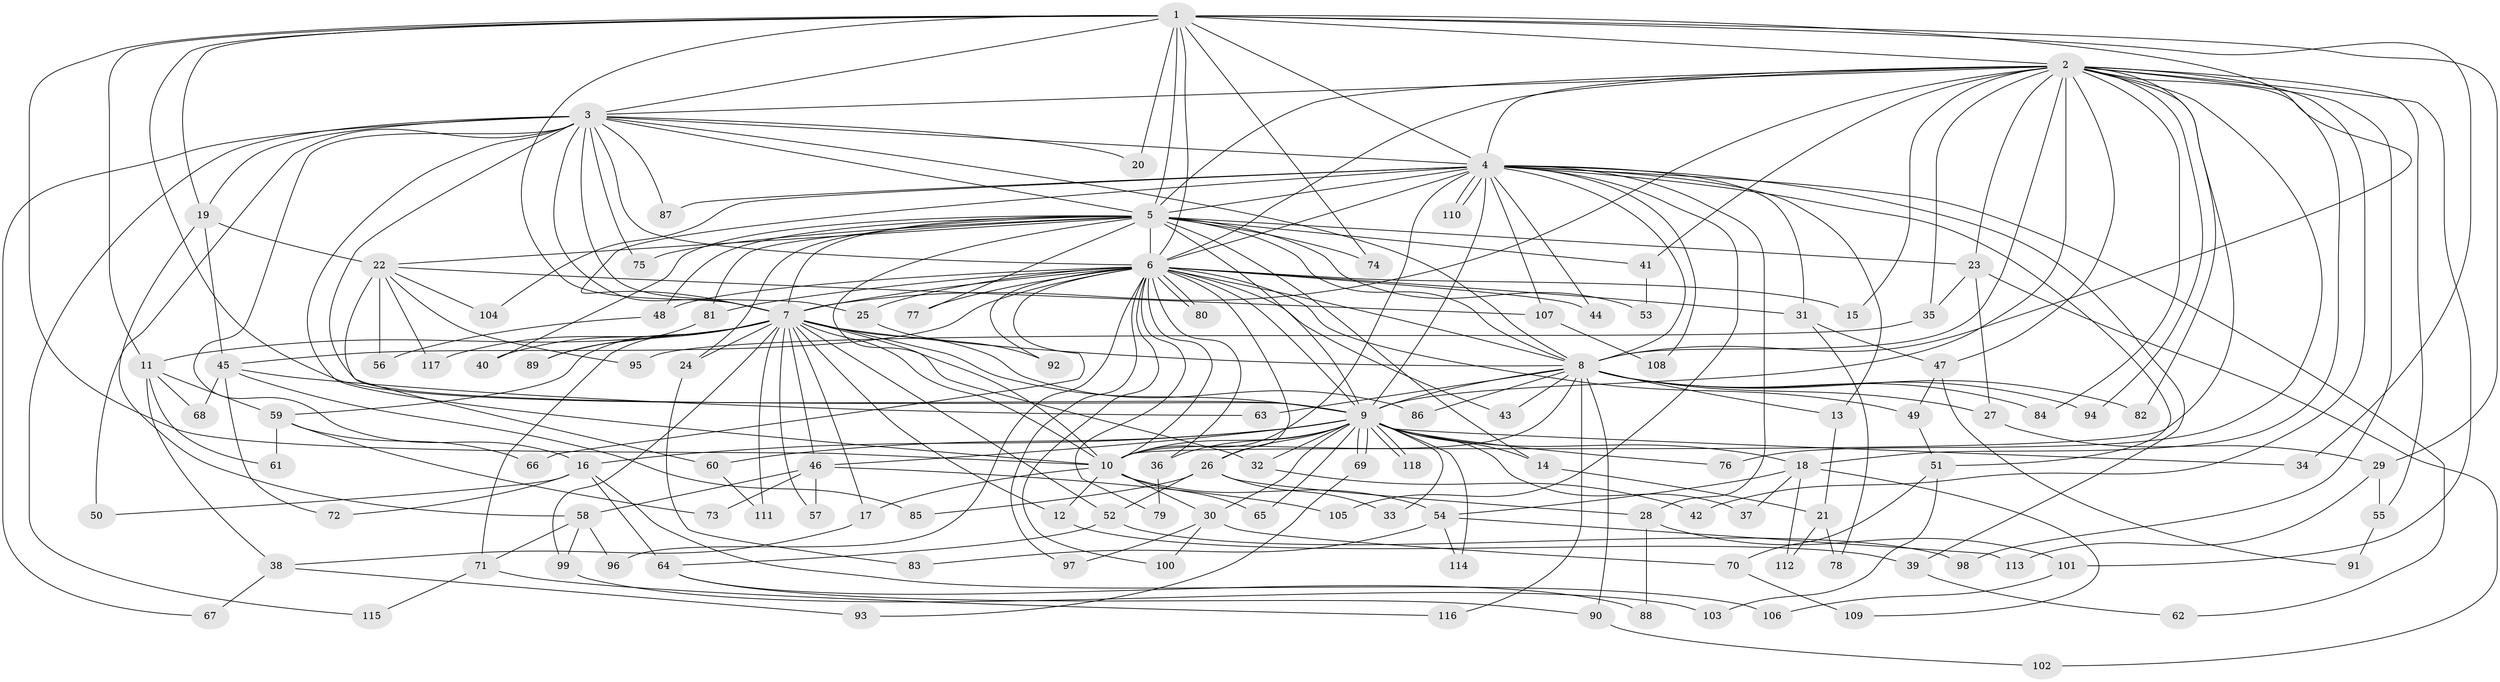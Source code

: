 // coarse degree distribution, {16: 0.014285714285714285, 21: 0.02857142857142857, 31: 0.014285714285714285, 17: 0.014285714285714285, 2: 0.5, 4: 0.05714285714285714, 1: 0.12857142857142856, 5: 0.1, 3: 0.07142857142857142, 9: 0.014285714285714285, 6: 0.05714285714285714}
// Generated by graph-tools (version 1.1) at 2025/49/03/04/25 21:49:14]
// undirected, 118 vertices, 261 edges
graph export_dot {
graph [start="1"]
  node [color=gray90,style=filled];
  1;
  2;
  3;
  4;
  5;
  6;
  7;
  8;
  9;
  10;
  11;
  12;
  13;
  14;
  15;
  16;
  17;
  18;
  19;
  20;
  21;
  22;
  23;
  24;
  25;
  26;
  27;
  28;
  29;
  30;
  31;
  32;
  33;
  34;
  35;
  36;
  37;
  38;
  39;
  40;
  41;
  42;
  43;
  44;
  45;
  46;
  47;
  48;
  49;
  50;
  51;
  52;
  53;
  54;
  55;
  56;
  57;
  58;
  59;
  60;
  61;
  62;
  63;
  64;
  65;
  66;
  67;
  68;
  69;
  70;
  71;
  72;
  73;
  74;
  75;
  76;
  77;
  78;
  79;
  80;
  81;
  82;
  83;
  84;
  85;
  86;
  87;
  88;
  89;
  90;
  91;
  92;
  93;
  94;
  95;
  96;
  97;
  98;
  99;
  100;
  101;
  102;
  103;
  104;
  105;
  106;
  107;
  108;
  109;
  110;
  111;
  112;
  113;
  114;
  115;
  116;
  117;
  118;
  1 -- 2;
  1 -- 3;
  1 -- 4;
  1 -- 5;
  1 -- 6;
  1 -- 7;
  1 -- 8;
  1 -- 9;
  1 -- 10;
  1 -- 11;
  1 -- 19;
  1 -- 20;
  1 -- 29;
  1 -- 34;
  1 -- 74;
  2 -- 3;
  2 -- 4;
  2 -- 5;
  2 -- 6;
  2 -- 7;
  2 -- 8;
  2 -- 9;
  2 -- 10;
  2 -- 15;
  2 -- 18;
  2 -- 23;
  2 -- 35;
  2 -- 41;
  2 -- 42;
  2 -- 47;
  2 -- 55;
  2 -- 76;
  2 -- 82;
  2 -- 84;
  2 -- 94;
  2 -- 98;
  2 -- 101;
  3 -- 4;
  3 -- 5;
  3 -- 6;
  3 -- 7;
  3 -- 8;
  3 -- 9;
  3 -- 10;
  3 -- 16;
  3 -- 19;
  3 -- 20;
  3 -- 25;
  3 -- 50;
  3 -- 67;
  3 -- 75;
  3 -- 87;
  3 -- 115;
  4 -- 5;
  4 -- 6;
  4 -- 7;
  4 -- 8;
  4 -- 9;
  4 -- 10;
  4 -- 13;
  4 -- 28;
  4 -- 31;
  4 -- 39;
  4 -- 44;
  4 -- 51;
  4 -- 62;
  4 -- 87;
  4 -- 104;
  4 -- 105;
  4 -- 107;
  4 -- 108;
  4 -- 110;
  4 -- 110;
  5 -- 6;
  5 -- 7;
  5 -- 8;
  5 -- 9;
  5 -- 10;
  5 -- 14;
  5 -- 22;
  5 -- 23;
  5 -- 24;
  5 -- 40;
  5 -- 41;
  5 -- 48;
  5 -- 53;
  5 -- 74;
  5 -- 75;
  5 -- 77;
  5 -- 81;
  6 -- 7;
  6 -- 8;
  6 -- 9;
  6 -- 10;
  6 -- 15;
  6 -- 25;
  6 -- 26;
  6 -- 31;
  6 -- 36;
  6 -- 43;
  6 -- 44;
  6 -- 45;
  6 -- 48;
  6 -- 49;
  6 -- 66;
  6 -- 77;
  6 -- 79;
  6 -- 80;
  6 -- 80;
  6 -- 81;
  6 -- 92;
  6 -- 96;
  6 -- 97;
  6 -- 100;
  7 -- 8;
  7 -- 9;
  7 -- 10;
  7 -- 11;
  7 -- 12;
  7 -- 17;
  7 -- 24;
  7 -- 32;
  7 -- 40;
  7 -- 46;
  7 -- 52;
  7 -- 57;
  7 -- 59;
  7 -- 71;
  7 -- 86;
  7 -- 89;
  7 -- 99;
  7 -- 111;
  7 -- 117;
  8 -- 9;
  8 -- 10;
  8 -- 13;
  8 -- 27;
  8 -- 43;
  8 -- 63;
  8 -- 82;
  8 -- 84;
  8 -- 86;
  8 -- 90;
  8 -- 94;
  8 -- 116;
  9 -- 10;
  9 -- 14;
  9 -- 16;
  9 -- 18;
  9 -- 26;
  9 -- 30;
  9 -- 32;
  9 -- 33;
  9 -- 34;
  9 -- 36;
  9 -- 37;
  9 -- 46;
  9 -- 60;
  9 -- 65;
  9 -- 69;
  9 -- 69;
  9 -- 76;
  9 -- 114;
  9 -- 118;
  9 -- 118;
  10 -- 12;
  10 -- 17;
  10 -- 30;
  10 -- 54;
  10 -- 65;
  11 -- 38;
  11 -- 59;
  11 -- 61;
  11 -- 68;
  12 -- 39;
  13 -- 21;
  14 -- 21;
  16 -- 50;
  16 -- 64;
  16 -- 72;
  16 -- 106;
  17 -- 38;
  18 -- 37;
  18 -- 54;
  18 -- 109;
  18 -- 112;
  19 -- 22;
  19 -- 45;
  19 -- 58;
  21 -- 78;
  21 -- 112;
  22 -- 56;
  22 -- 60;
  22 -- 95;
  22 -- 104;
  22 -- 107;
  22 -- 117;
  23 -- 27;
  23 -- 35;
  23 -- 102;
  24 -- 83;
  25 -- 92;
  26 -- 28;
  26 -- 33;
  26 -- 52;
  26 -- 85;
  27 -- 29;
  28 -- 88;
  28 -- 101;
  29 -- 55;
  29 -- 113;
  30 -- 70;
  30 -- 97;
  30 -- 100;
  31 -- 47;
  31 -- 78;
  32 -- 42;
  35 -- 95;
  36 -- 79;
  38 -- 67;
  38 -- 93;
  39 -- 62;
  41 -- 53;
  45 -- 63;
  45 -- 68;
  45 -- 72;
  45 -- 85;
  46 -- 57;
  46 -- 58;
  46 -- 73;
  46 -- 105;
  47 -- 49;
  47 -- 91;
  48 -- 56;
  49 -- 51;
  51 -- 70;
  51 -- 103;
  52 -- 64;
  52 -- 98;
  54 -- 83;
  54 -- 113;
  54 -- 114;
  55 -- 91;
  58 -- 71;
  58 -- 96;
  58 -- 99;
  59 -- 61;
  59 -- 66;
  59 -- 73;
  60 -- 111;
  64 -- 88;
  64 -- 90;
  69 -- 93;
  70 -- 109;
  71 -- 115;
  71 -- 116;
  81 -- 89;
  90 -- 102;
  99 -- 103;
  101 -- 106;
  107 -- 108;
}
